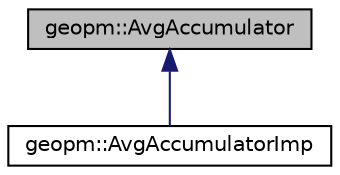 digraph "geopm::AvgAccumulator"
{
 // LATEX_PDF_SIZE
  edge [fontname="Helvetica",fontsize="10",labelfontname="Helvetica",labelfontsize="10"];
  node [fontname="Helvetica",fontsize="10",shape=record];
  Node1 [label="geopm::AvgAccumulator",height=0.2,width=0.4,color="black", fillcolor="grey75", style="filled", fontcolor="black",tooltip="Class to track the average value of a signal while a condition is true."];
  Node1 -> Node2 [dir="back",color="midnightblue",fontsize="10",style="solid",fontname="Helvetica"];
  Node2 [label="geopm::AvgAccumulatorImp",height=0.2,width=0.4,color="black", fillcolor="white", style="filled",URL="$classgeopm_1_1_avg_accumulator_imp.html",tooltip=" "];
}
